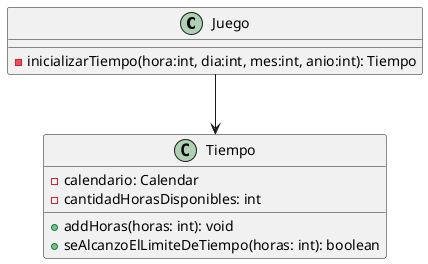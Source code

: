 @startuml

class Juego{
    -inicializarTiempo(hora:int, dia:int, mes:int, anio:int): Tiempo
}

class Tiempo{
    -calendario: Calendar
    -cantidadHorasDisponibles: int

    +addHoras(horas: int): void
    +seAlcanzoElLimiteDeTiempo(horas: int): boolean
}

Juego -down-> Tiempo

@enduml